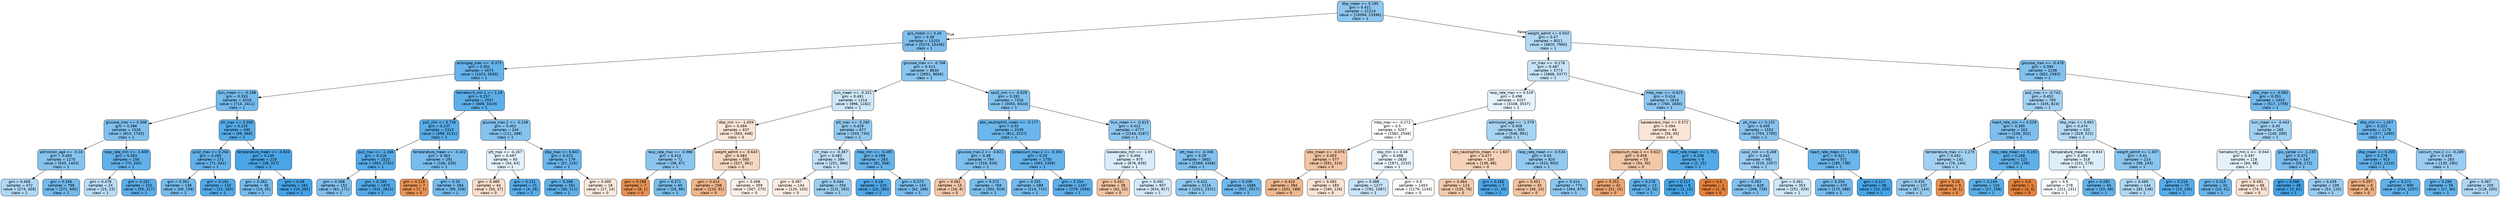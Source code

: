 digraph Tree {
node [shape=box, style="filled, rounded", color="black", fontname="helvetica"] ;
edge [fontname="helvetica"] ;
0 [label="dbp_mean <= 0.195\ngini = 0.421\nsamples = 21214\nvalue = [10094, 23396]\nclass = 1", fillcolor="#8ec7f0"] ;
1 [label="gcs_motor <= 0.26\ngini = 0.38\nsamples = 13203\nvalue = [5274, 15436]\nclass = 1", fillcolor="#7dbeee"] ;
0 -> 1 [labeldistance=2.5, labelangle=45, headlabel="True"] ;
2 [label="aniongap_max <= -0.373\ngini = 0.301\nsamples = 4573\nvalue = [1323, 5830]\nclass = 1", fillcolor="#66b3eb"] ;
1 -> 2 ;
3 [label="bun_mean <= -0.198\ngini = 0.353\nsamples = 2016\nvalue = [714, 2411]\nclass = 1", fillcolor="#74baed"] ;
2 -> 3 ;
4 [label="glucose_max <= 0.308\ngini = 0.386\nsamples = 1526\nvalue = [615, 1743]\nclass = 1", fillcolor="#7fc0ee"] ;
3 -> 4 ;
5 [label="admission_age <= -0.16\ngini = 0.403\nsamples = 1270\nvalue = [545, 1403]\nclass = 1", fillcolor="#86c3ef"] ;
4 -> 5 ;
6 [label="gini = 0.468\nsamples = 472\nvalue = [274, 458]\nclass = 1", fillcolor="#afd8f5"] ;
5 -> 6 ;
7 [label="gini = 0.346\nsamples = 798\nvalue = [271, 945]\nclass = 1", fillcolor="#72b9ec"] ;
5 -> 7 ;
8 [label="resp_rate_min <= -1.609\ngini = 0.283\nsamples = 256\nvalue = [70, 340]\nclass = 1", fillcolor="#62b1ea"] ;
4 -> 8 ;
9 [label="gini = 0.478\nsamples = 24\nvalue = [15, 23]\nclass = 1", fillcolor="#baddf6"] ;
8 -> 9 ;
10 [label="gini = 0.252\nsamples = 232\nvalue = [55, 317]\nclass = 1", fillcolor="#5baeea"] ;
8 -> 10 ;
11 [label="ph_max <= 0.308\ngini = 0.225\nsamples = 490\nvalue = [99, 668]\nclass = 1", fillcolor="#56ace9"] ;
3 -> 11 ;
12 [label="pco2_max <= 0.204\ngini = 0.285\nsamples = 271\nvalue = [71, 341]\nclass = 1", fillcolor="#62b1ea"] ;
11 -> 12 ;
13 [label="gini = 0.361\nsamples = 138\nvalue = [49, 158]\nclass = 1", fillcolor="#76bbed"] ;
12 -> 13 ;
14 [label="gini = 0.192\nsamples = 133\nvalue = [22, 183]\nclass = 1", fillcolor="#51a9e8"] ;
12 -> 14 ;
15 [label="temperature_mean <= -0.834\ngini = 0.145\nsamples = 219\nvalue = [28, 327]\nclass = 1", fillcolor="#4aa5e7"] ;
11 -> 15 ;
16 [label="gini = 0.362\nsamples = 38\nvalue = [14, 45]\nclass = 1", fillcolor="#77bbed"] ;
15 -> 16 ;
17 [label="gini = 0.09\nsamples = 181\nvalue = [14, 282]\nclass = 1", fillcolor="#43a2e6"] ;
15 -> 17 ;
18 [label="hematocrit_min.1 <= 1.19\ngini = 0.257\nsamples = 2557\nvalue = [609, 3419]\nclass = 1", fillcolor="#5caeea"] ;
2 -> 18 ;
19 [label="po2_min <= 0.736\ngini = 0.237\nsamples = 2313\nvalue = [498, 3131]\nclass = 1", fillcolor="#58ade9"] ;
18 -> 19 ;
20 [label="po2_max <= -1.166\ngini = 0.216\nsamples = 2022\nvalue = [392, 2792]\nclass = 1", fillcolor="#55abe9"] ;
19 -> 20 ;
21 [label="gini = 0.388\nsamples = 152\nvalue = [61, 171]\nclass = 1", fillcolor="#80c0ee"] ;
20 -> 21 ;
22 [label="gini = 0.199\nsamples = 1870\nvalue = [331, 2621]\nclass = 1", fillcolor="#52a9e8"] ;
20 -> 22 ;
23 [label="temperature_mean <= -4.151\ngini = 0.363\nsamples = 291\nvalue = [106, 339]\nclass = 1", fillcolor="#77bced"] ;
19 -> 23 ;
24 [label="gini = 0.219\nsamples = 7\nvalue = [7, 1]\nclass = 0", fillcolor="#e99355"] ;
23 -> 24 ;
25 [label="gini = 0.35\nsamples = 284\nvalue = [99, 338]\nclass = 1", fillcolor="#73baed"] ;
23 -> 25 ;
26 [label="glucose_max.2 <= -0.248\ngini = 0.402\nsamples = 244\nvalue = [111, 288]\nclass = 1", fillcolor="#85c3ef"] ;
18 -> 26 ;
27 [label="ptt_max <= -0.267\ngini = 0.497\nsamples = 65\nvalue = [54, 63]\nclass = 1", fillcolor="#e3f1fb"] ;
26 -> 27 ;
28 [label="gini = 0.489\nsamples = 44\nvalue = [50, 37]\nclass = 0", fillcolor="#f8decc"] ;
27 -> 28 ;
29 [label="gini = 0.231\nsamples = 21\nvalue = [4, 26]\nclass = 1", fillcolor="#57ace9"] ;
27 -> 29 ;
30 [label="dbp_max <= 0.641\ngini = 0.323\nsamples = 179\nvalue = [57, 225]\nclass = 1", fillcolor="#6bb6ec"] ;
26 -> 30 ;
31 [label="gini = 0.268\nsamples = 161\nvalue = [40, 211]\nclass = 1", fillcolor="#5fb0ea"] ;
30 -> 31 ;
32 [label="gini = 0.495\nsamples = 18\nvalue = [17, 14]\nclass = 0", fillcolor="#fae9dc"] ;
30 -> 32 ;
33 [label="glucose_max <= -0.766\ngini = 0.413\nsamples = 8630\nvalue = [3951, 9606]\nclass = 1", fillcolor="#8ac5f0"] ;
1 -> 33 ;
34 [label="bun_mean <= -0.321\ngini = 0.491\nsamples = 1314\nvalue = [896, 1182]\nclass = 1", fillcolor="#cfe7f9"] ;
33 -> 34 ;
35 [label="dbp_min <= -1.059\ngini = 0.494\nsamples = 637\nvalue = [563, 448]\nclass = 0", fillcolor="#fae5d7"] ;
34 -> 35 ;
36 [label="resp_rate_max <= -0.986\ngini = 0.414\nsamples = 72\nvalue = [36, 87]\nclass = 1", fillcolor="#8bc6f0"] ;
35 -> 36 ;
37 [label="gini = 0.198\nsamples = 7\nvalue = [8, 1]\nclass = 0", fillcolor="#e89152"] ;
36 -> 37 ;
38 [label="gini = 0.371\nsamples = 65\nvalue = [28, 86]\nclass = 1", fillcolor="#79bded"] ;
36 -> 38 ;
39 [label="weight_admit <= -0.643\ngini = 0.483\nsamples = 565\nvalue = [527, 361]\nclass = 0", fillcolor="#f7d7c1"] ;
35 -> 39 ;
40 [label="gini = 0.414\nsamples = 206\nvalue = [220, 91]\nclass = 0", fillcolor="#f0b58b"] ;
39 -> 40 ;
41 [label="gini = 0.498\nsamples = 359\nvalue = [307, 270]\nclass = 0", fillcolor="#fcf0e7"] ;
39 -> 41 ;
42 [label="ptt_max <= -0.285\ngini = 0.429\nsamples = 677\nvalue = [333, 734]\nclass = 1", fillcolor="#93c9f1"] ;
34 -> 42 ;
43 [label="inr_max <= -0.367\ngini = 0.483\nsamples = 394\nvalue = [251, 366]\nclass = 1", fillcolor="#c1e0f7"] ;
42 -> 43 ;
44 [label="gini = 0.497\nsamples = 144\nvalue = [120, 103]\nclass = 0", fillcolor="#fbede3"] ;
43 -> 44 ;
45 [label="gini = 0.444\nsamples = 250\nvalue = [131, 263]\nclass = 1", fillcolor="#9ccef2"] ;
43 -> 45 ;
46 [label="mbp_min <= -0.495\ngini = 0.298\nsamples = 283\nvalue = [82, 368]\nclass = 1", fillcolor="#65b3eb"] ;
42 -> 46 ;
47 [label="gini = 0.18\nsamples = 120\nvalue = [20, 180]\nclass = 1", fillcolor="#4fa8e8"] ;
46 -> 47 ;
48 [label="gini = 0.373\nsamples = 163\nvalue = [62, 188]\nclass = 1", fillcolor="#7abdee"] ;
46 -> 48 ;
49 [label="spo2_min <= -0.029\ngini = 0.391\nsamples = 7316\nvalue = [3055, 8424]\nclass = 1", fillcolor="#81c1ee"] ;
33 -> 49 ;
50 [label="abs_neutrophils_mean <= -0.177\ngini = 0.32\nsamples = 2539\nvalue = [811, 3237]\nclass = 1", fillcolor="#6bb6ec"] ;
49 -> 50 ;
51 [label="glucose_max.2 <= -0.821\ngini = 0.38\nsamples = 784\nvalue = [318, 928]\nclass = 1", fillcolor="#7dbfee"] ;
50 -> 51 ;
52 [label="gini = 0.461\nsamples = 15\nvalue = [16, 9]\nclass = 0", fillcolor="#f4c8a8"] ;
51 -> 52 ;
53 [label="gini = 0.372\nsamples = 769\nvalue = [302, 919]\nclass = 1", fillcolor="#7abdee"] ;
51 -> 53 ;
54 [label="potassium_max.1 <= -0.392\ngini = 0.29\nsamples = 1755\nvalue = [493, 2309]\nclass = 1", fillcolor="#63b2eb"] ;
50 -> 54 ;
55 [label="gini = 0.355\nsamples = 588\nvalue = [214, 715]\nclass = 1", fillcolor="#74baed"] ;
54 -> 55 ;
56 [label="gini = 0.254\nsamples = 1167\nvalue = [279, 1594]\nclass = 1", fillcolor="#5caeea"] ;
54 -> 56 ;
57 [label="bun_mean <= -0.615\ngini = 0.422\nsamples = 4777\nvalue = [2244, 5187]\nclass = 1", fillcolor="#8fc7f0"] ;
49 -> 57 ;
58 [label="baseexcess_min <= -1.55\ngini = 0.494\nsamples = 975\nvalue = [676, 839]\nclass = 1", fillcolor="#d9ecfa"] ;
57 -> 58 ;
59 [label="gini = 0.451\nsamples = 38\nvalue = [42, 22]\nclass = 0", fillcolor="#f3c3a1"] ;
58 -> 59 ;
60 [label="gini = 0.492\nsamples = 937\nvalue = [634, 817]\nclass = 1", fillcolor="#d3e9f9"] ;
58 -> 60 ;
61 [label="ptt_max <= -0.306\ngini = 0.39\nsamples = 3802\nvalue = [1568, 4348]\nclass = 1", fillcolor="#80c0ee"] ;
57 -> 61 ;
62 [label="gini = 0.422\nsamples = 2116\nvalue = [1011, 2331]\nclass = 1", fillcolor="#8fc8f0"] ;
61 -> 62 ;
63 [label="gini = 0.339\nsamples = 1686\nvalue = [557, 2017]\nclass = 1", fillcolor="#70b8ec"] ;
61 -> 63 ;
64 [label="weight_admit <= 0.503\ngini = 0.47\nsamples = 8011\nvalue = [4820, 7960]\nclass = 1", fillcolor="#b1d8f5"] ;
0 -> 64 [labeldistance=2.5, labelangle=-45, headlabel="False"] ;
65 [label="inr_max <= -0.178\ngini = 0.487\nsamples = 5773\nvalue = [3868, 5377]\nclass = 1", fillcolor="#c7e3f8"] ;
64 -> 65 ;
66 [label="resp_rate_max <= 0.529\ngini = 0.498\nsamples = 4157\nvalue = [3108, 3537]\nclass = 1", fillcolor="#e7f3fc"] ;
65 -> 66 ;
67 [label="mbp_max <= -0.272\ngini = 0.5\nsamples = 3207\nvalue = [2562, 2546]\nclass = 0", fillcolor="#fffefe"] ;
66 -> 67 ;
68 [label="wbc_mean <= -0.076\ngini = 0.453\nsamples = 577\nvalue = [591, 314]\nclass = 0", fillcolor="#f3c4a2"] ;
67 -> 68 ;
69 [label="gini = 0.423\nsamples = 394\nvalue = [431, 188]\nclass = 0", fillcolor="#f0b88f"] ;
68 -> 69 ;
70 [label="gini = 0.493\nsamples = 183\nvalue = [160, 126]\nclass = 0", fillcolor="#f9e4d5"] ;
68 -> 70 ;
71 [label="sbp_min <= 0.48\ngini = 0.498\nsamples = 2630\nvalue = [1971, 2232]\nclass = 1", fillcolor="#e8f4fc"] ;
67 -> 71 ;
72 [label="gini = 0.488\nsamples = 1177\nvalue = [792, 1087]\nclass = 1", fillcolor="#c9e4f8"] ;
71 -> 72 ;
73 [label="gini = 0.5\nsamples = 1453\nvalue = [1179, 1145]\nclass = 0", fillcolor="#fefbf9"] ;
71 -> 73 ;
74 [label="admission_age <= -1.579\ngini = 0.458\nsamples = 950\nvalue = [546, 991]\nclass = 1", fillcolor="#a6d3f3"] ;
66 -> 74 ;
75 [label="abs_neutrophils_mean <= 1.607\ngini = 0.477\nsamples = 130\nvalue = [136, 88]\nclass = 0", fillcolor="#f6d3b9"] ;
74 -> 75 ;
76 [label="gini = 0.464\nsamples = 123\nvalue = [135, 78]\nclass = 0", fillcolor="#f4caab"] ;
75 -> 76 ;
77 [label="gini = 0.165\nsamples = 7\nvalue = [1, 10]\nclass = 1", fillcolor="#4da7e8"] ;
75 -> 77 ;
78 [label="resp_rate_mean <= -0.534\ngini = 0.43\nsamples = 820\nvalue = [410, 903]\nclass = 1", fillcolor="#93c9f1"] ;
74 -> 78 ;
79 [label="gini = 0.451\nsamples = 45\nvalue = [46, 24]\nclass = 0", fillcolor="#f3c3a0"] ;
78 -> 79 ;
80 [label="gini = 0.414\nsamples = 775\nvalue = [364, 879]\nclass = 1", fillcolor="#8bc6f0"] ;
78 -> 80 ;
81 [label="mbp_max <= -0.625\ngini = 0.414\nsamples = 1616\nvalue = [760, 1840]\nclass = 1", fillcolor="#8bc5f0"] ;
65 -> 81 ;
82 [label="baseexcess_max <= 0.572\ngini = 0.494\nsamples = 64\nvalue = [56, 45]\nclass = 0", fillcolor="#fae6d8"] ;
81 -> 82 ;
83 [label="potassium_max.1 <= 0.622\ngini = 0.459\nsamples = 55\nvalue = [54, 30]\nclass = 0", fillcolor="#f3c7a7"] ;
82 -> 83 ;
84 [label="gini = 0.351\nsamples = 42\nvalue = [51, 15]\nclass = 0", fillcolor="#eda673"] ;
83 -> 84 ;
85 [label="gini = 0.278\nsamples = 13\nvalue = [3, 15]\nclass = 1", fillcolor="#61b1ea"] ;
83 -> 85 ;
86 [label="heart_rate_mean <= 1.752\ngini = 0.208\nsamples = 9\nvalue = [2, 15]\nclass = 1", fillcolor="#53aae8"] ;
82 -> 86 ;
87 [label="gini = 0.117\nsamples = 8\nvalue = [1, 15]\nclass = 1", fillcolor="#46a4e7"] ;
86 -> 87 ;
88 [label="gini = 0.0\nsamples = 1\nvalue = [1, 0]\nclass = 0", fillcolor="#e58139"] ;
86 -> 88 ;
89 [label="ph_max <= 0.152\ngini = 0.405\nsamples = 1552\nvalue = [704, 1795]\nclass = 1", fillcolor="#87c3ef"] ;
81 -> 89 ;
90 [label="spo2_min <= 0.268\ngini = 0.442\nsamples = 981\nvalue = [519, 1057]\nclass = 1", fillcolor="#9acdf2"] ;
89 -> 90 ;
91 [label="gini = 0.393\nsamples = 628\nvalue = [268, 728]\nclass = 1", fillcolor="#82c1ef"] ;
90 -> 91 ;
92 [label="gini = 0.491\nsamples = 353\nvalue = [251, 329]\nclass = 1", fillcolor="#d0e8f9"] ;
90 -> 92 ;
93 [label="heart_rate_mean <= 1.538\ngini = 0.321\nsamples = 571\nvalue = [185, 738]\nclass = 1", fillcolor="#6bb6ec"] ;
89 -> 93 ;
94 [label="gini = 0.354\nsamples = 475\nvalue = [175, 588]\nclass = 1", fillcolor="#74baed"] ;
93 -> 94 ;
95 [label="gini = 0.117\nsamples = 96\nvalue = [10, 150]\nclass = 1", fillcolor="#46a4e7"] ;
93 -> 95 ;
96 [label="glucose_max <= -0.478\ngini = 0.394\nsamples = 2238\nvalue = [952, 2583]\nclass = 1", fillcolor="#82c1ef"] ;
64 -> 96 ;
97 [label="po2_max <= -0.742\ngini = 0.452\nsamples = 795\nvalue = [435, 824]\nclass = 1", fillcolor="#a2d1f3"] ;
96 -> 97 ;
98 [label="heart_rate_min <= 0.529\ngini = 0.385\nsamples = 263\nvalue = [106, 302]\nclass = 1", fillcolor="#7ebfee"] ;
97 -> 98 ;
99 [label="temperature_max <= 2.275\ngini = 0.452\nsamples = 142\nvalue = [76, 144]\nclass = 1", fillcolor="#a2d1f3"] ;
98 -> 99 ;
100 [label="gini = 0.435\nsamples = 137\nvalue = [67, 143]\nclass = 1", fillcolor="#96cbf1"] ;
99 -> 100 ;
101 [label="gini = 0.18\nsamples = 5\nvalue = [9, 1]\nclass = 0", fillcolor="#e88f4f"] ;
99 -> 101 ;
102 [label="resp_rate_mean <= 5.193\ngini = 0.268\nsamples = 121\nvalue = [30, 158]\nclass = 1", fillcolor="#5fb0ea"] ;
98 -> 102 ;
103 [label="gini = 0.249\nsamples = 120\nvalue = [27, 158]\nclass = 1", fillcolor="#5baee9"] ;
102 -> 103 ;
104 [label="gini = 0.0\nsamples = 1\nvalue = [3, 0]\nclass = 0", fillcolor="#e58139"] ;
102 -> 104 ;
105 [label="dbp_max <= 0.692\ngini = 0.474\nsamples = 532\nvalue = [329, 522]\nclass = 1", fillcolor="#b6dbf5"] ;
97 -> 105 ;
106 [label="temperature_mean <= 0.933\ngini = 0.496\nsamples = 318\nvalue = [231, 279]\nclass = 1", fillcolor="#ddeefb"] ;
105 -> 106 ;
107 [label="gini = 0.5\nsamples = 278\nvalue = [221, 231]\nclass = 1", fillcolor="#f6fbfe"] ;
106 -> 107 ;
108 [label="gini = 0.285\nsamples = 40\nvalue = [10, 48]\nclass = 1", fillcolor="#62b1ea"] ;
106 -> 108 ;
109 [label="weight_admit <= 1.307\ngini = 0.41\nsamples = 214\nvalue = [98, 243]\nclass = 1", fillcolor="#89c5ef"] ;
105 -> 109 ;
110 [label="gini = 0.469\nsamples = 144\nvalue = [83, 138]\nclass = 1", fillcolor="#b0d8f5"] ;
109 -> 110 ;
111 [label="gini = 0.219\nsamples = 70\nvalue = [15, 105]\nclass = 1", fillcolor="#55abe9"] ;
109 -> 111 ;
112 [label="dbp_max <= -0.082\ngini = 0.351\nsamples = 1443\nvalue = [517, 1759]\nclass = 1", fillcolor="#73baed"] ;
96 -> 112 ;
113 [label="bun_mean <= -0.443\ngini = 0.45\nsamples = 265\nvalue = [140, 269]\nclass = 1", fillcolor="#a0d0f3"] ;
112 -> 113 ;
114 [label="hematocrit_min.1 <= -0.044\ngini = 0.497\nsamples = 118\nvalue = [84, 98]\nclass = 1", fillcolor="#e3f1fb"] ;
113 -> 114 ;
115 [label="gini = 0.315\nsamples = 32\nvalue = [10, 41]\nclass = 1", fillcolor="#69b5eb"] ;
114 -> 115 ;
116 [label="gini = 0.492\nsamples = 86\nvalue = [74, 57]\nclass = 0", fillcolor="#f9e2d2"] ;
114 -> 116 ;
117 [label="gcs_verbal <= -1.235\ngini = 0.372\nsamples = 147\nvalue = [56, 171]\nclass = 1", fillcolor="#7abdee"] ;
113 -> 117 ;
118 [label="gini = 0.089\nsamples = 38\nvalue = [3, 61]\nclass = 1", fillcolor="#43a2e6"] ;
117 -> 118 ;
119 [label="gini = 0.439\nsamples = 109\nvalue = [53, 110]\nclass = 1", fillcolor="#98ccf2"] ;
117 -> 119 ;
120 [label="dbp_min <= 1.457\ngini = 0.322\nsamples = 1178\nvalue = [377, 1490]\nclass = 1", fillcolor="#6bb6ec"] ;
112 -> 120 ;
121 [label="dbp_mean <= 0.205\ngini = 0.278\nsamples = 915\nvalue = [242, 1210]\nclass = 1", fillcolor="#61b1ea"] ;
120 -> 121 ;
122 [label="gini = 0.397\nsamples = 6\nvalue = [8, 3]\nclass = 0", fillcolor="#efb083"] ;
121 -> 122 ;
123 [label="gini = 0.272\nsamples = 909\nvalue = [234, 1207]\nclass = 1", fillcolor="#5fb0ea"] ;
121 -> 123 ;
124 [label="calcium_max.1 <= -0.289\ngini = 0.439\nsamples = 263\nvalue = [135, 280]\nclass = 1", fillcolor="#98ccf2"] ;
120 -> 124 ;
125 [label="gini = 0.289\nsamples = 58\nvalue = [17, 80]\nclass = 1", fillcolor="#63b2eb"] ;
124 -> 125 ;
126 [label="gini = 0.467\nsamples = 205\nvalue = [118, 200]\nclass = 1", fillcolor="#aed7f4"] ;
124 -> 126 ;
}